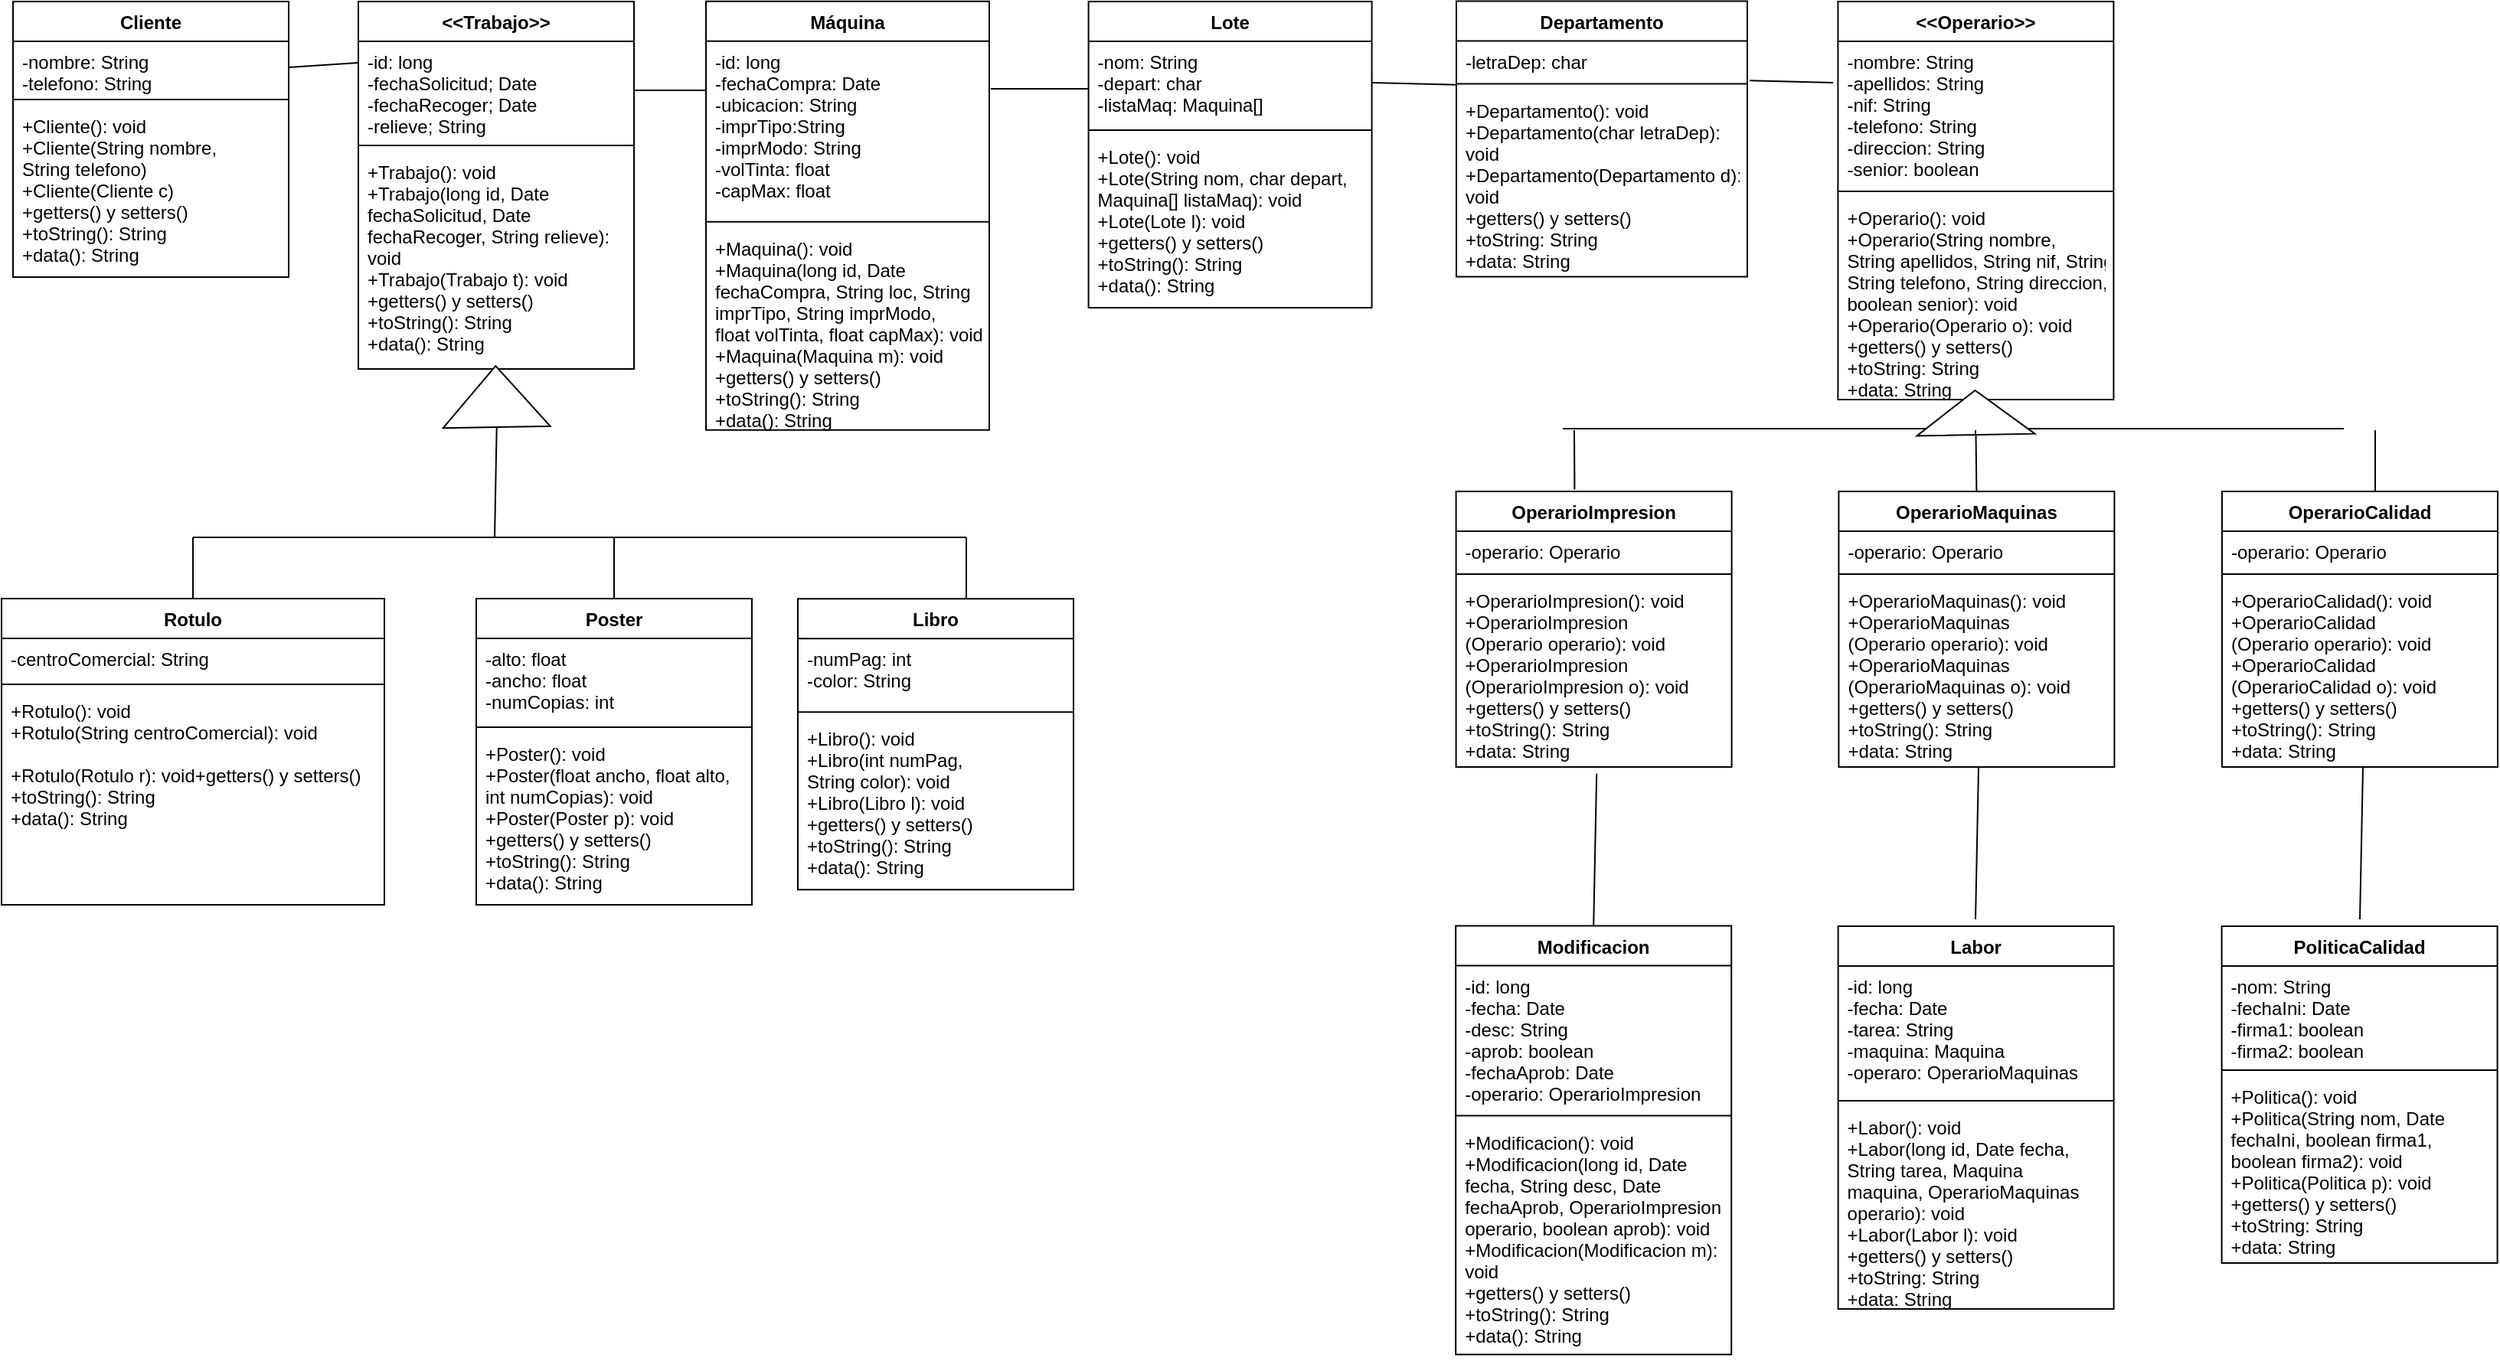 <mxfile version="12.1.3" type="github" pages="1">
  <diagram id="FINPR5G2HzoAXYaAKj14" name="Page-1">
    <mxGraphModel dx="740" dy="411" grid="1" gridSize="10" guides="1" tooltips="1" connect="1" arrows="1" fold="1" page="1" pageScale="1" pageWidth="1654" pageHeight="1169" math="0" shadow="0">
      <root>
        <mxCell id="0"/>
        <mxCell id="1" parent="0"/>
        <mxCell id="1oXscA4LE7z4bwvGvyT2-3" value="&lt;&lt;Trabajo&gt;&gt;" style="swimlane;fontStyle=1;align=center;verticalAlign=top;childLayout=stackLayout;horizontal=1;startSize=26;horizontalStack=0;resizeParent=1;resizeParentMax=0;resizeLast=0;collapsible=1;marginBottom=0;" parent="1" vertex="1">
          <mxGeometry x="243" y="10" width="180" height="240" as="geometry"/>
        </mxCell>
        <mxCell id="1oXscA4LE7z4bwvGvyT2-4" value="-id: long&#xa;-fechaSolicitud; Date&#xa;-fechaRecoger; Date&#xa;-relieve; String&#xa;" style="text;strokeColor=none;fillColor=none;align=left;verticalAlign=top;spacingLeft=4;spacingRight=4;overflow=hidden;rotatable=0;points=[[0,0.5],[1,0.5]];portConstraint=eastwest;" parent="1oXscA4LE7z4bwvGvyT2-3" vertex="1">
          <mxGeometry y="26" width="180" height="64" as="geometry"/>
        </mxCell>
        <mxCell id="1oXscA4LE7z4bwvGvyT2-5" value="" style="line;strokeWidth=1;fillColor=none;align=left;verticalAlign=middle;spacingTop=-1;spacingLeft=3;spacingRight=3;rotatable=0;labelPosition=right;points=[];portConstraint=eastwest;" parent="1oXscA4LE7z4bwvGvyT2-3" vertex="1">
          <mxGeometry y="90" width="180" height="8" as="geometry"/>
        </mxCell>
        <mxCell id="1oXscA4LE7z4bwvGvyT2-6" value="+Trabajo(): void&#xa;+Trabajo(long id, Date &#xa;fechaSolicitud, Date &#xa;fechaRecoger, String relieve): &#xa;void&#xa;+Trabajo(Trabajo t): void&#xa;+getters() y setters()&#xa;+toString(): String&#xa;+data(): String" style="text;strokeColor=none;fillColor=none;align=left;verticalAlign=top;spacingLeft=4;spacingRight=4;overflow=hidden;rotatable=0;points=[[0,0.5],[1,0.5]];portConstraint=eastwest;" parent="1oXscA4LE7z4bwvGvyT2-3" vertex="1">
          <mxGeometry y="98" width="180" height="142" as="geometry"/>
        </mxCell>
        <mxCell id="1oXscA4LE7z4bwvGvyT2-8" value="Rotulo" style="swimlane;fontStyle=1;align=center;verticalAlign=top;childLayout=stackLayout;horizontal=1;startSize=26;horizontalStack=0;resizeParent=1;resizeParentMax=0;resizeLast=0;collapsible=1;marginBottom=0;" parent="1" vertex="1">
          <mxGeometry x="10" y="400" width="250" height="200" as="geometry"/>
        </mxCell>
        <mxCell id="1oXscA4LE7z4bwvGvyT2-9" value="-centroComercial: String" style="text;strokeColor=none;fillColor=none;align=left;verticalAlign=top;spacingLeft=4;spacingRight=4;overflow=hidden;rotatable=0;points=[[0,0.5],[1,0.5]];portConstraint=eastwest;" parent="1oXscA4LE7z4bwvGvyT2-8" vertex="1">
          <mxGeometry y="26" width="250" height="26" as="geometry"/>
        </mxCell>
        <mxCell id="1oXscA4LE7z4bwvGvyT2-10" value="" style="line;strokeWidth=1;fillColor=none;align=left;verticalAlign=middle;spacingTop=-1;spacingLeft=3;spacingRight=3;rotatable=0;labelPosition=right;points=[];portConstraint=eastwest;" parent="1oXscA4LE7z4bwvGvyT2-8" vertex="1">
          <mxGeometry y="52" width="250" height="8" as="geometry"/>
        </mxCell>
        <mxCell id="1oXscA4LE7z4bwvGvyT2-11" value="+Rotulo(): void&#xa;+Rotulo(String centroComercial): void&#xa;&#xa;+Rotulo(Rotulo r): void+getters() y setters()&#xa;+toString(): String&#xa;+data(): String" style="text;strokeColor=none;fillColor=none;align=left;verticalAlign=top;spacingLeft=4;spacingRight=4;overflow=hidden;rotatable=0;points=[[0,0.5],[1,0.5]];portConstraint=eastwest;" parent="1oXscA4LE7z4bwvGvyT2-8" vertex="1">
          <mxGeometry y="60" width="250" height="140" as="geometry"/>
        </mxCell>
        <mxCell id="1oXscA4LE7z4bwvGvyT2-12" value="Poster&#xa;" style="swimlane;fontStyle=1;align=center;verticalAlign=top;childLayout=stackLayout;horizontal=1;startSize=26;horizontalStack=0;resizeParent=1;resizeParentMax=0;resizeLast=0;collapsible=1;marginBottom=0;" parent="1" vertex="1">
          <mxGeometry x="320" y="400" width="180" height="200" as="geometry"/>
        </mxCell>
        <mxCell id="1oXscA4LE7z4bwvGvyT2-13" value="-alto: float&#xa;-ancho: float&#xa;-numCopias: int" style="text;strokeColor=none;fillColor=none;align=left;verticalAlign=top;spacingLeft=4;spacingRight=4;overflow=hidden;rotatable=0;points=[[0,0.5],[1,0.5]];portConstraint=eastwest;" parent="1oXscA4LE7z4bwvGvyT2-12" vertex="1">
          <mxGeometry y="26" width="180" height="54" as="geometry"/>
        </mxCell>
        <mxCell id="1oXscA4LE7z4bwvGvyT2-14" value="" style="line;strokeWidth=1;fillColor=none;align=left;verticalAlign=middle;spacingTop=-1;spacingLeft=3;spacingRight=3;rotatable=0;labelPosition=right;points=[];portConstraint=eastwest;" parent="1oXscA4LE7z4bwvGvyT2-12" vertex="1">
          <mxGeometry y="80" width="180" height="8" as="geometry"/>
        </mxCell>
        <mxCell id="1oXscA4LE7z4bwvGvyT2-15" value="+Poster(): void&#xa;+Poster(float ancho, float alto,&#xa;int numCopias): void&#xa;+Poster(Poster p): void&#xa;+getters() y setters()&#xa;+toString(): String&#xa;+data(): String" style="text;strokeColor=none;fillColor=none;align=left;verticalAlign=top;spacingLeft=4;spacingRight=4;overflow=hidden;rotatable=0;points=[[0,0.5],[1,0.5]];portConstraint=eastwest;" parent="1oXscA4LE7z4bwvGvyT2-12" vertex="1">
          <mxGeometry y="88" width="180" height="112" as="geometry"/>
        </mxCell>
        <mxCell id="1oXscA4LE7z4bwvGvyT2-27" value="Cliente" style="swimlane;fontStyle=1;align=center;verticalAlign=top;childLayout=stackLayout;horizontal=1;startSize=26;horizontalStack=0;resizeParent=1;resizeParentMax=0;resizeLast=0;collapsible=1;marginBottom=0;" parent="1" vertex="1">
          <mxGeometry x="17.5" y="10" width="180" height="180" as="geometry"/>
        </mxCell>
        <mxCell id="1oXscA4LE7z4bwvGvyT2-31" value="-nombre: String&#xa;-telefono: String" style="text;strokeColor=none;fillColor=none;align=left;verticalAlign=top;spacingLeft=4;spacingRight=4;overflow=hidden;rotatable=0;points=[[0,0.5],[1,0.5]];portConstraint=eastwest;" parent="1oXscA4LE7z4bwvGvyT2-27" vertex="1">
          <mxGeometry y="26" width="180" height="34" as="geometry"/>
        </mxCell>
        <mxCell id="1oXscA4LE7z4bwvGvyT2-29" value="" style="line;strokeWidth=1;fillColor=none;align=left;verticalAlign=middle;spacingTop=-1;spacingLeft=3;spacingRight=3;rotatable=0;labelPosition=right;points=[];portConstraint=eastwest;" parent="1oXscA4LE7z4bwvGvyT2-27" vertex="1">
          <mxGeometry y="60" width="180" height="8" as="geometry"/>
        </mxCell>
        <mxCell id="1oXscA4LE7z4bwvGvyT2-30" value="+Cliente(): void&#xa;+Cliente(String nombre, &#xa;String telefono)&#xa;+Cliente(Cliente c)&#xa;+getters() y setters()&#xa;+toString(): String&#xa;+data(): String" style="text;strokeColor=none;fillColor=none;align=left;verticalAlign=top;spacingLeft=4;spacingRight=4;overflow=hidden;rotatable=0;points=[[0,0.5],[1,0.5]];portConstraint=eastwest;" parent="1oXscA4LE7z4bwvGvyT2-27" vertex="1">
          <mxGeometry y="68" width="180" height="112" as="geometry"/>
        </mxCell>
        <mxCell id="1oXscA4LE7z4bwvGvyT2-33" value="Máquina" style="swimlane;fontStyle=1;align=center;verticalAlign=top;childLayout=stackLayout;horizontal=1;startSize=26;horizontalStack=0;resizeParent=1;resizeParentMax=0;resizeLast=0;collapsible=1;marginBottom=0;" parent="1" vertex="1">
          <mxGeometry x="470" y="9.9" width="185" height="280" as="geometry"/>
        </mxCell>
        <mxCell id="1oXscA4LE7z4bwvGvyT2-34" value="-id: long&#xa;-fechaCompra: Date&#xa;-ubicacion: String&#xa;-imprTipo:String&#xa;-imprModo: String&#xa;-volTinta: float&#xa;-capMax: float&#xa;&#xa;&#xa;" style="text;strokeColor=none;fillColor=none;align=left;verticalAlign=top;spacingLeft=4;spacingRight=4;overflow=hidden;rotatable=0;points=[[0,0.5],[1,0.5]];portConstraint=eastwest;" parent="1oXscA4LE7z4bwvGvyT2-33" vertex="1">
          <mxGeometry y="26" width="185" height="114" as="geometry"/>
        </mxCell>
        <mxCell id="1oXscA4LE7z4bwvGvyT2-35" value="" style="line;strokeWidth=1;fillColor=none;align=left;verticalAlign=middle;spacingTop=-1;spacingLeft=3;spacingRight=3;rotatable=0;labelPosition=right;points=[];portConstraint=eastwest;" parent="1oXscA4LE7z4bwvGvyT2-33" vertex="1">
          <mxGeometry y="140" width="185" height="8" as="geometry"/>
        </mxCell>
        <mxCell id="1oXscA4LE7z4bwvGvyT2-36" value="+Maquina(): void&#xa;+Maquina(long id, Date &#xa;fechaCompra, String loc, String &#xa;imprTipo, String imprModo, &#xa;float volTinta, float capMax): void&#xa;+Maquina(Maquina m): void&#xa;+getters() y setters()&#xa;+toString(): String&#xa;+data(): String" style="text;strokeColor=none;fillColor=none;align=left;verticalAlign=top;spacingLeft=4;spacingRight=4;overflow=hidden;rotatable=0;points=[[0,0.5],[1,0.5]];portConstraint=eastwest;" parent="1oXscA4LE7z4bwvGvyT2-33" vertex="1">
          <mxGeometry y="148" width="185" height="132" as="geometry"/>
        </mxCell>
        <mxCell id="1oXscA4LE7z4bwvGvyT2-38" value="Lote" style="swimlane;fontStyle=1;align=center;verticalAlign=top;childLayout=stackLayout;horizontal=1;startSize=26;horizontalStack=0;resizeParent=1;resizeParentMax=0;resizeLast=0;collapsible=1;marginBottom=0;" parent="1" vertex="1">
          <mxGeometry x="719.8" y="10" width="185" height="200" as="geometry"/>
        </mxCell>
        <mxCell id="1oXscA4LE7z4bwvGvyT2-39" value="-nom: String&#xa;-depart: char&#xa;-listaMaq: Maquina[]" style="text;strokeColor=none;fillColor=none;align=left;verticalAlign=top;spacingLeft=4;spacingRight=4;overflow=hidden;rotatable=0;points=[[0,0.5],[1,0.5]];portConstraint=eastwest;" parent="1oXscA4LE7z4bwvGvyT2-38" vertex="1">
          <mxGeometry y="26" width="185" height="54" as="geometry"/>
        </mxCell>
        <mxCell id="1oXscA4LE7z4bwvGvyT2-40" value="" style="line;strokeWidth=1;fillColor=none;align=left;verticalAlign=middle;spacingTop=-1;spacingLeft=3;spacingRight=3;rotatable=0;labelPosition=right;points=[];portConstraint=eastwest;" parent="1oXscA4LE7z4bwvGvyT2-38" vertex="1">
          <mxGeometry y="80" width="185" height="8" as="geometry"/>
        </mxCell>
        <mxCell id="1oXscA4LE7z4bwvGvyT2-41" value="+Lote(): void&#xa;+Lote(String nom, char depart,&#xa;Maquina[] listaMaq): void&#xa;+Lote(Lote l): void&#xa;+getters() y setters()&#xa;+toString(): String&#xa;+data(): String" style="text;strokeColor=none;fillColor=none;align=left;verticalAlign=top;spacingLeft=4;spacingRight=4;overflow=hidden;rotatable=0;points=[[0,0.5],[1,0.5]];portConstraint=eastwest;" parent="1oXscA4LE7z4bwvGvyT2-38" vertex="1">
          <mxGeometry y="88" width="185" height="112" as="geometry"/>
        </mxCell>
        <mxCell id="B73v2lXdH34x8dakDg6a-5" value="Libro" style="swimlane;fontStyle=1;align=center;verticalAlign=top;childLayout=stackLayout;horizontal=1;startSize=26;horizontalStack=0;resizeParent=1;resizeParentMax=0;resizeLast=0;collapsible=1;marginBottom=0;" parent="1" vertex="1">
          <mxGeometry x="530" y="400.1" width="180" height="190" as="geometry"/>
        </mxCell>
        <mxCell id="B73v2lXdH34x8dakDg6a-6" value="-numPag: int&#xa;-color: String" style="text;strokeColor=none;fillColor=none;align=left;verticalAlign=top;spacingLeft=4;spacingRight=4;overflow=hidden;rotatable=0;points=[[0,0.5],[1,0.5]];portConstraint=eastwest;" parent="B73v2lXdH34x8dakDg6a-5" vertex="1">
          <mxGeometry y="26" width="180" height="44" as="geometry"/>
        </mxCell>
        <mxCell id="B73v2lXdH34x8dakDg6a-7" value="" style="line;strokeWidth=1;fillColor=none;align=left;verticalAlign=middle;spacingTop=-1;spacingLeft=3;spacingRight=3;rotatable=0;labelPosition=right;points=[];portConstraint=eastwest;" parent="B73v2lXdH34x8dakDg6a-5" vertex="1">
          <mxGeometry y="70" width="180" height="8" as="geometry"/>
        </mxCell>
        <mxCell id="B73v2lXdH34x8dakDg6a-8" value="+Libro(): void&#xa;+Libro(int numPag, &#xa;String color): void&#xa;+Libro(Libro l): void&#xa;+getters() y setters()&#xa;+toString(): String&#xa;+data(): String" style="text;strokeColor=none;fillColor=none;align=left;verticalAlign=top;spacingLeft=4;spacingRight=4;overflow=hidden;rotatable=0;points=[[0,0.5],[1,0.5]];portConstraint=eastwest;" parent="B73v2lXdH34x8dakDg6a-5" vertex="1">
          <mxGeometry y="78" width="180" height="112" as="geometry"/>
        </mxCell>
        <mxCell id="B73v2lXdH34x8dakDg6a-9" value="Departamento" style="swimlane;fontStyle=1;align=center;verticalAlign=top;childLayout=stackLayout;horizontal=1;startSize=26;horizontalStack=0;resizeParent=1;resizeParentMax=0;resizeLast=0;collapsible=1;marginBottom=0;" parent="1" vertex="1">
          <mxGeometry x="960" y="9.8" width="190" height="180" as="geometry"/>
        </mxCell>
        <mxCell id="B73v2lXdH34x8dakDg6a-10" value="-letraDep: char" style="text;strokeColor=none;fillColor=none;align=left;verticalAlign=top;spacingLeft=4;spacingRight=4;overflow=hidden;rotatable=0;points=[[0,0.5],[1,0.5]];portConstraint=eastwest;" parent="B73v2lXdH34x8dakDg6a-9" vertex="1">
          <mxGeometry y="26" width="190" height="24" as="geometry"/>
        </mxCell>
        <mxCell id="B73v2lXdH34x8dakDg6a-11" value="" style="line;strokeWidth=1;fillColor=none;align=left;verticalAlign=middle;spacingTop=-1;spacingLeft=3;spacingRight=3;rotatable=0;labelPosition=right;points=[];portConstraint=eastwest;" parent="B73v2lXdH34x8dakDg6a-9" vertex="1">
          <mxGeometry y="50" width="190" height="8" as="geometry"/>
        </mxCell>
        <mxCell id="B73v2lXdH34x8dakDg6a-12" value="+Departamento(): void&#xa;+Departamento(char letraDep):&#xa;void&#xa;+Departamento(Departamento d):&#xa;void&#xa;+getters() y setters()&#xa;+toString: String&#xa;+data: String" style="text;strokeColor=none;fillColor=none;align=left;verticalAlign=top;spacingLeft=4;spacingRight=4;overflow=hidden;rotatable=0;points=[[0,0.5],[1,0.5]];portConstraint=eastwest;" parent="B73v2lXdH34x8dakDg6a-9" vertex="1">
          <mxGeometry y="58" width="190" height="122" as="geometry"/>
        </mxCell>
        <mxCell id="B73v2lXdH34x8dakDg6a-13" value="&lt;&lt;Operario&gt;&gt;" style="swimlane;fontStyle=1;align=center;verticalAlign=top;childLayout=stackLayout;horizontal=1;startSize=26;horizontalStack=0;resizeParent=1;resizeParentMax=0;resizeLast=0;collapsible=1;marginBottom=0;" parent="1" vertex="1">
          <mxGeometry x="1209.2" y="10" width="180" height="260" as="geometry"/>
        </mxCell>
        <mxCell id="B73v2lXdH34x8dakDg6a-14" value="-nombre: String&#xa;-apellidos: String&#xa;-nif: String&#xa;-telefono: String&#xa;-direccion: String&#xa;-senior: boolean" style="text;strokeColor=none;fillColor=none;align=left;verticalAlign=top;spacingLeft=4;spacingRight=4;overflow=hidden;rotatable=0;points=[[0,0.5],[1,0.5]];portConstraint=eastwest;" parent="B73v2lXdH34x8dakDg6a-13" vertex="1">
          <mxGeometry y="26" width="180" height="94" as="geometry"/>
        </mxCell>
        <mxCell id="B73v2lXdH34x8dakDg6a-15" value="" style="line;strokeWidth=1;fillColor=none;align=left;verticalAlign=middle;spacingTop=-1;spacingLeft=3;spacingRight=3;rotatable=0;labelPosition=right;points=[];portConstraint=eastwest;" parent="B73v2lXdH34x8dakDg6a-13" vertex="1">
          <mxGeometry y="120" width="180" height="8" as="geometry"/>
        </mxCell>
        <mxCell id="B73v2lXdH34x8dakDg6a-16" value="+Operario(): void&#xa;+Operario(String nombre, &#xa;String apellidos, String nif, String&#xa;String telefono, String direccion,&#xa;boolean senior): void&#xa;+Operario(Operario o): void&#xa;+getters() y setters()&#xa;+toString: String&#xa;+data: String" style="text;strokeColor=none;fillColor=none;align=left;verticalAlign=top;spacingLeft=4;spacingRight=4;overflow=hidden;rotatable=0;points=[[0,0.5],[1,0.5]];portConstraint=eastwest;" parent="B73v2lXdH34x8dakDg6a-13" vertex="1">
          <mxGeometry y="128" width="180" height="132" as="geometry"/>
        </mxCell>
        <mxCell id="B73v2lXdH34x8dakDg6a-17" value="OperarioImpresion" style="swimlane;fontStyle=1;align=center;verticalAlign=top;childLayout=stackLayout;horizontal=1;startSize=26;horizontalStack=0;resizeParent=1;resizeParentMax=0;resizeLast=0;collapsible=1;marginBottom=0;" parent="1" vertex="1">
          <mxGeometry x="959.8" y="330" width="180" height="180" as="geometry"/>
        </mxCell>
        <mxCell id="B73v2lXdH34x8dakDg6a-18" value="-operario: Operario" style="text;strokeColor=none;fillColor=none;align=left;verticalAlign=top;spacingLeft=4;spacingRight=4;overflow=hidden;rotatable=0;points=[[0,0.5],[1,0.5]];portConstraint=eastwest;" parent="B73v2lXdH34x8dakDg6a-17" vertex="1">
          <mxGeometry y="26" width="180" height="24" as="geometry"/>
        </mxCell>
        <mxCell id="B73v2lXdH34x8dakDg6a-19" value="" style="line;strokeWidth=1;fillColor=none;align=left;verticalAlign=middle;spacingTop=-1;spacingLeft=3;spacingRight=3;rotatable=0;labelPosition=right;points=[];portConstraint=eastwest;" parent="B73v2lXdH34x8dakDg6a-17" vertex="1">
          <mxGeometry y="50" width="180" height="8" as="geometry"/>
        </mxCell>
        <mxCell id="B73v2lXdH34x8dakDg6a-20" value="+OperarioImpresion(): void&#xa;+OperarioImpresion&#xa;(Operario operario): void&#xa;+OperarioImpresion&#xa;(OperarioImpresion o): void&#xa;+getters() y setters()&#xa;+toString(): String&#xa;+data: String" style="text;strokeColor=none;fillColor=none;align=left;verticalAlign=top;spacingLeft=4;spacingRight=4;overflow=hidden;rotatable=0;points=[[0,0.5],[1,0.5]];portConstraint=eastwest;" parent="B73v2lXdH34x8dakDg6a-17" vertex="1">
          <mxGeometry y="58" width="180" height="122" as="geometry"/>
        </mxCell>
        <mxCell id="B73v2lXdH34x8dakDg6a-22" value="OperarioMaquinas" style="swimlane;fontStyle=1;align=center;verticalAlign=top;childLayout=stackLayout;horizontal=1;startSize=26;horizontalStack=0;resizeParent=1;resizeParentMax=0;resizeLast=0;collapsible=1;marginBottom=0;" parent="1" vertex="1">
          <mxGeometry x="1209.7" y="330" width="180" height="180" as="geometry"/>
        </mxCell>
        <mxCell id="B73v2lXdH34x8dakDg6a-23" value="-operario: Operario" style="text;strokeColor=none;fillColor=none;align=left;verticalAlign=top;spacingLeft=4;spacingRight=4;overflow=hidden;rotatable=0;points=[[0,0.5],[1,0.5]];portConstraint=eastwest;" parent="B73v2lXdH34x8dakDg6a-22" vertex="1">
          <mxGeometry y="26" width="180" height="24" as="geometry"/>
        </mxCell>
        <mxCell id="B73v2lXdH34x8dakDg6a-24" value="" style="line;strokeWidth=1;fillColor=none;align=left;verticalAlign=middle;spacingTop=-1;spacingLeft=3;spacingRight=3;rotatable=0;labelPosition=right;points=[];portConstraint=eastwest;" parent="B73v2lXdH34x8dakDg6a-22" vertex="1">
          <mxGeometry y="50" width="180" height="8" as="geometry"/>
        </mxCell>
        <mxCell id="B73v2lXdH34x8dakDg6a-25" value="+OperarioMaquinas(): void&#xa;+OperarioMaquinas&#xa;(Operario operario): void&#xa;+OperarioMaquinas&#xa;(OperarioMaquinas o): void&#xa;+getters() y setters()&#xa;+toString(): String&#xa;+data: String" style="text;strokeColor=none;fillColor=none;align=left;verticalAlign=top;spacingLeft=4;spacingRight=4;overflow=hidden;rotatable=0;points=[[0,0.5],[1,0.5]];portConstraint=eastwest;" parent="B73v2lXdH34x8dakDg6a-22" vertex="1">
          <mxGeometry y="58" width="180" height="122" as="geometry"/>
        </mxCell>
        <mxCell id="B73v2lXdH34x8dakDg6a-26" value="OperarioCalidad" style="swimlane;fontStyle=1;align=center;verticalAlign=top;childLayout=stackLayout;horizontal=1;startSize=26;horizontalStack=0;resizeParent=1;resizeParentMax=0;resizeLast=0;collapsible=1;marginBottom=0;" parent="1" vertex="1">
          <mxGeometry x="1460" y="330" width="180" height="180" as="geometry"/>
        </mxCell>
        <mxCell id="B73v2lXdH34x8dakDg6a-27" value="-operario: Operario" style="text;strokeColor=none;fillColor=none;align=left;verticalAlign=top;spacingLeft=4;spacingRight=4;overflow=hidden;rotatable=0;points=[[0,0.5],[1,0.5]];portConstraint=eastwest;" parent="B73v2lXdH34x8dakDg6a-26" vertex="1">
          <mxGeometry y="26" width="180" height="24" as="geometry"/>
        </mxCell>
        <mxCell id="B73v2lXdH34x8dakDg6a-28" value="" style="line;strokeWidth=1;fillColor=none;align=left;verticalAlign=middle;spacingTop=-1;spacingLeft=3;spacingRight=3;rotatable=0;labelPosition=right;points=[];portConstraint=eastwest;" parent="B73v2lXdH34x8dakDg6a-26" vertex="1">
          <mxGeometry y="50" width="180" height="8" as="geometry"/>
        </mxCell>
        <mxCell id="B73v2lXdH34x8dakDg6a-29" value="+OperarioCalidad(): void&#xa;+OperarioCalidad&#xa;(Operario operario): void&#xa;+OperarioCalidad&#xa;(OperarioCalidad o): void&#xa;+getters() y setters()&#xa;+toString(): String&#xa;+data: String" style="text;strokeColor=none;fillColor=none;align=left;verticalAlign=top;spacingLeft=4;spacingRight=4;overflow=hidden;rotatable=0;points=[[0,0.5],[1,0.5]];portConstraint=eastwest;" parent="B73v2lXdH34x8dakDg6a-26" vertex="1">
          <mxGeometry y="58" width="180" height="122" as="geometry"/>
        </mxCell>
        <mxCell id="B73v2lXdH34x8dakDg6a-30" value="Labor" style="swimlane;fontStyle=1;align=center;verticalAlign=top;childLayout=stackLayout;horizontal=1;startSize=26;horizontalStack=0;resizeParent=1;resizeParentMax=0;resizeLast=0;collapsible=1;marginBottom=0;" parent="1" vertex="1">
          <mxGeometry x="1209.3" y="614" width="180" height="250" as="geometry"/>
        </mxCell>
        <mxCell id="B73v2lXdH34x8dakDg6a-31" value="-id: long&#xa;-fecha: Date&#xa;-tarea: String&#xa;-maquina: Maquina&#xa;-operaro: OperarioMaquinas" style="text;strokeColor=none;fillColor=none;align=left;verticalAlign=top;spacingLeft=4;spacingRight=4;overflow=hidden;rotatable=0;points=[[0,0.5],[1,0.5]];portConstraint=eastwest;" parent="B73v2lXdH34x8dakDg6a-30" vertex="1">
          <mxGeometry y="26" width="180" height="84" as="geometry"/>
        </mxCell>
        <mxCell id="B73v2lXdH34x8dakDg6a-32" value="" style="line;strokeWidth=1;fillColor=none;align=left;verticalAlign=middle;spacingTop=-1;spacingLeft=3;spacingRight=3;rotatable=0;labelPosition=right;points=[];portConstraint=eastwest;" parent="B73v2lXdH34x8dakDg6a-30" vertex="1">
          <mxGeometry y="110" width="180" height="8" as="geometry"/>
        </mxCell>
        <mxCell id="B73v2lXdH34x8dakDg6a-33" value="+Labor(): void&#xa;+Labor(long id, Date fecha,&#xa;String tarea, Maquina &#xa;maquina, OperarioMaquinas &#xa;operario): void&#xa;+Labor(Labor l): void&#xa;+getters() y setters()&#xa;+toString: String&#xa;+data: String" style="text;strokeColor=none;fillColor=none;align=left;verticalAlign=top;spacingLeft=4;spacingRight=4;overflow=hidden;rotatable=0;points=[[0,0.5],[1,0.5]];portConstraint=eastwest;" parent="B73v2lXdH34x8dakDg6a-30" vertex="1">
          <mxGeometry y="118" width="180" height="132" as="geometry"/>
        </mxCell>
        <mxCell id="B73v2lXdH34x8dakDg6a-34" value="Modificacion" style="swimlane;fontStyle=1;align=center;verticalAlign=top;childLayout=stackLayout;horizontal=1;startSize=26;horizontalStack=0;resizeParent=1;resizeParentMax=0;resizeLast=0;collapsible=1;marginBottom=0;" parent="1" vertex="1">
          <mxGeometry x="959.6" y="613.8" width="180" height="280" as="geometry"/>
        </mxCell>
        <mxCell id="B73v2lXdH34x8dakDg6a-35" value="-id: long&#xa;-fecha: Date&#xa;-desc: String&#xa;-aprob: boolean&#xa;-fechaAprob: Date&#xa;-operario: OperarioImpresion" style="text;strokeColor=none;fillColor=none;align=left;verticalAlign=top;spacingLeft=4;spacingRight=4;overflow=hidden;rotatable=0;points=[[0,0.5],[1,0.5]];portConstraint=eastwest;" parent="B73v2lXdH34x8dakDg6a-34" vertex="1">
          <mxGeometry y="26" width="180" height="94" as="geometry"/>
        </mxCell>
        <mxCell id="B73v2lXdH34x8dakDg6a-36" value="" style="line;strokeWidth=1;fillColor=none;align=left;verticalAlign=middle;spacingTop=-1;spacingLeft=3;spacingRight=3;rotatable=0;labelPosition=right;points=[];portConstraint=eastwest;" parent="B73v2lXdH34x8dakDg6a-34" vertex="1">
          <mxGeometry y="120" width="180" height="8" as="geometry"/>
        </mxCell>
        <mxCell id="B73v2lXdH34x8dakDg6a-37" value="+Modificacion(): void&#xa;+Modificacion(long id, Date &#xa;fecha, String desc, Date &#xa;fechaAprob, OperarioImpresion&#xa;operario, boolean aprob): void&#xa;+Modificacion(Modificacion m):&#xa;void&#xa;+getters() y setters()&#xa;+toString(): String&#xa;+data(): String" style="text;strokeColor=none;fillColor=none;align=left;verticalAlign=top;spacingLeft=4;spacingRight=4;overflow=hidden;rotatable=0;points=[[0,0.5],[1,0.5]];portConstraint=eastwest;" parent="B73v2lXdH34x8dakDg6a-34" vertex="1">
          <mxGeometry y="128" width="180" height="152" as="geometry"/>
        </mxCell>
        <mxCell id="B73v2lXdH34x8dakDg6a-38" value="PoliticaCalidad" style="swimlane;fontStyle=1;align=center;verticalAlign=top;childLayout=stackLayout;horizontal=1;startSize=26;horizontalStack=0;resizeParent=1;resizeParentMax=0;resizeLast=0;collapsible=1;marginBottom=0;" parent="1" vertex="1">
          <mxGeometry x="1459.8" y="614" width="180" height="220" as="geometry"/>
        </mxCell>
        <mxCell id="B73v2lXdH34x8dakDg6a-39" value="-nom: String&#xa;-fechaIni: Date&#xa;-firma1: boolean&#xa;-firma2: boolean" style="text;strokeColor=none;fillColor=none;align=left;verticalAlign=top;spacingLeft=4;spacingRight=4;overflow=hidden;rotatable=0;points=[[0,0.5],[1,0.5]];portConstraint=eastwest;" parent="B73v2lXdH34x8dakDg6a-38" vertex="1">
          <mxGeometry y="26" width="180" height="64" as="geometry"/>
        </mxCell>
        <mxCell id="B73v2lXdH34x8dakDg6a-40" value="" style="line;strokeWidth=1;fillColor=none;align=left;verticalAlign=middle;spacingTop=-1;spacingLeft=3;spacingRight=3;rotatable=0;labelPosition=right;points=[];portConstraint=eastwest;" parent="B73v2lXdH34x8dakDg6a-38" vertex="1">
          <mxGeometry y="90" width="180" height="8" as="geometry"/>
        </mxCell>
        <mxCell id="B73v2lXdH34x8dakDg6a-41" value="+Politica(): void&#xa;+Politica(String nom, Date &#xa;fechaIni, boolean firma1,&#xa;boolean firma2): void&#xa;+Politica(Politica p): void&#xa;+getters() y setters()&#xa;+toString: String&#xa;+data: String " style="text;strokeColor=none;fillColor=none;align=left;verticalAlign=top;spacingLeft=4;spacingRight=4;overflow=hidden;rotatable=0;points=[[0,0.5],[1,0.5]];portConstraint=eastwest;" parent="B73v2lXdH34x8dakDg6a-38" vertex="1">
          <mxGeometry y="98" width="180" height="122" as="geometry"/>
        </mxCell>
        <mxCell id="B73v2lXdH34x8dakDg6a-47" value="" style="endArrow=none;html=1;entryX=0.491;entryY=1.007;entryDx=0;entryDy=0;entryPerimeter=0;" parent="1" source="N2AzNSkG_Cx-DgtH7He0-8" target="1oXscA4LE7z4bwvGvyT2-6" edge="1">
          <mxGeometry width="50" height="50" relative="1" as="geometry">
            <mxPoint x="332" y="360" as="sourcePoint"/>
            <mxPoint x="60" y="780" as="targetPoint"/>
          </mxGeometry>
        </mxCell>
        <mxCell id="B73v2lXdH34x8dakDg6a-48" value="" style="endArrow=none;html=1;" parent="1" edge="1">
          <mxGeometry width="50" height="50" relative="1" as="geometry">
            <mxPoint x="640" y="360" as="sourcePoint"/>
            <mxPoint x="135" y="360" as="targetPoint"/>
          </mxGeometry>
        </mxCell>
        <mxCell id="B73v2lXdH34x8dakDg6a-56" value="" style="endArrow=none;html=1;" parent="1" edge="1">
          <mxGeometry width="50" height="50" relative="1" as="geometry">
            <mxPoint x="1029.5" y="289" as="sourcePoint"/>
            <mxPoint x="1539.5" y="289" as="targetPoint"/>
          </mxGeometry>
        </mxCell>
        <mxCell id="B73v2lXdH34x8dakDg6a-57" value="" style="endArrow=none;html=1;" parent="1" source="N2AzNSkG_Cx-DgtH7He0-10" target="B73v2lXdH34x8dakDg6a-16" edge="1">
          <mxGeometry width="50" height="50" relative="1" as="geometry">
            <mxPoint x="1299" y="290" as="sourcePoint"/>
            <mxPoint x="1576" y="300" as="targetPoint"/>
          </mxGeometry>
        </mxCell>
        <mxCell id="N2AzNSkG_Cx-DgtH7He0-5" value="" style="endArrow=none;html=1;" parent="1" source="1oXscA4LE7z4bwvGvyT2-8" edge="1">
          <mxGeometry width="50" height="50" relative="1" as="geometry">
            <mxPoint x="57.5" y="410" as="sourcePoint"/>
            <mxPoint x="135" y="360" as="targetPoint"/>
          </mxGeometry>
        </mxCell>
        <mxCell id="N2AzNSkG_Cx-DgtH7He0-6" value="" style="endArrow=none;html=1;" parent="1" edge="1">
          <mxGeometry width="50" height="50" relative="1" as="geometry">
            <mxPoint x="410" y="400" as="sourcePoint"/>
            <mxPoint x="410" y="360" as="targetPoint"/>
          </mxGeometry>
        </mxCell>
        <mxCell id="N2AzNSkG_Cx-DgtH7He0-7" value="" style="endArrow=none;html=1;" parent="1" edge="1">
          <mxGeometry width="50" height="50" relative="1" as="geometry">
            <mxPoint x="640" y="400" as="sourcePoint"/>
            <mxPoint x="640" y="360" as="targetPoint"/>
          </mxGeometry>
        </mxCell>
        <mxCell id="N2AzNSkG_Cx-DgtH7He0-8" value="" style="triangle;whiteSpace=wrap;html=1;rotation=-91;" parent="1" vertex="1">
          <mxGeometry x="313" y="233" width="40" height="70" as="geometry"/>
        </mxCell>
        <mxCell id="N2AzNSkG_Cx-DgtH7He0-9" value="" style="endArrow=none;html=1;entryX=0;entryY=0.5;entryDx=0;entryDy=0;" parent="1" target="N2AzNSkG_Cx-DgtH7He0-8" edge="1">
          <mxGeometry width="50" height="50" relative="1" as="geometry">
            <mxPoint x="332" y="360" as="sourcePoint"/>
            <mxPoint x="331.38" y="250.994" as="targetPoint"/>
          </mxGeometry>
        </mxCell>
        <mxCell id="N2AzNSkG_Cx-DgtH7He0-13" value="" style="endArrow=none;html=1;exitX=0.43;exitY=-0.007;exitDx=0;exitDy=0;exitPerimeter=0;" parent="1" source="B73v2lXdH34x8dakDg6a-17" edge="1">
          <mxGeometry width="50" height="50" relative="1" as="geometry">
            <mxPoint x="1049.5" y="319.786" as="sourcePoint"/>
            <mxPoint x="1037" y="290" as="targetPoint"/>
          </mxGeometry>
        </mxCell>
        <mxCell id="N2AzNSkG_Cx-DgtH7He0-14" value="" style="endArrow=none;html=1;exitX=0.5;exitY=0;exitDx=0;exitDy=0;entryX=0;entryY=0.5;entryDx=0;entryDy=0;" parent="1" source="B73v2lXdH34x8dakDg6a-22" target="N2AzNSkG_Cx-DgtH7He0-10" edge="1">
          <mxGeometry width="50" height="50" relative="1" as="geometry">
            <mxPoint x="880" y="970" as="sourcePoint"/>
            <mxPoint x="1300" y="287.143" as="targetPoint"/>
          </mxGeometry>
        </mxCell>
        <mxCell id="N2AzNSkG_Cx-DgtH7He0-15" value="" style="endArrow=none;html=1;" parent="1" edge="1">
          <mxGeometry width="50" height="50" relative="1" as="geometry">
            <mxPoint x="1560" y="330" as="sourcePoint"/>
            <mxPoint x="1560" y="290" as="targetPoint"/>
          </mxGeometry>
        </mxCell>
        <mxCell id="N2AzNSkG_Cx-DgtH7He0-10" value="" style="triangle;whiteSpace=wrap;html=1;rotation=-91;" parent="1" vertex="1">
          <mxGeometry x="1284.5" y="240" width="29" height="77" as="geometry"/>
        </mxCell>
        <mxCell id="N2AzNSkG_Cx-DgtH7He0-16" value="" style="endArrow=none;html=1;" parent="1" target="N2AzNSkG_Cx-DgtH7He0-10" edge="1">
          <mxGeometry width="50" height="50" relative="1" as="geometry">
            <mxPoint x="1299" y="290" as="sourcePoint"/>
            <mxPoint x="1299.047" y="270" as="targetPoint"/>
          </mxGeometry>
        </mxCell>
        <mxCell id="N2AzNSkG_Cx-DgtH7He0-19" value="" style="endArrow=none;html=1;entryX=0.51;entryY=1.036;entryDx=0;entryDy=0;entryPerimeter=0;exitX=0.5;exitY=0;exitDx=0;exitDy=0;" parent="1" source="B73v2lXdH34x8dakDg6a-34" target="B73v2lXdH34x8dakDg6a-20" edge="1">
          <mxGeometry width="50" height="50" relative="1" as="geometry">
            <mxPoint x="650" y="970" as="sourcePoint"/>
            <mxPoint x="700" y="920" as="targetPoint"/>
          </mxGeometry>
        </mxCell>
        <mxCell id="N2AzNSkG_Cx-DgtH7He0-20" value="" style="endArrow=none;html=1;entryX=0.51;entryY=1.036;entryDx=0;entryDy=0;entryPerimeter=0;exitX=0.5;exitY=0;exitDx=0;exitDy=0;" parent="1" edge="1">
          <mxGeometry width="50" height="50" relative="1" as="geometry">
            <mxPoint x="1299" y="609.5" as="sourcePoint"/>
            <mxPoint x="1301.0" y="510.092" as="targetPoint"/>
          </mxGeometry>
        </mxCell>
        <mxCell id="N2AzNSkG_Cx-DgtH7He0-21" value="" style="endArrow=none;html=1;entryX=0.51;entryY=1.036;entryDx=0;entryDy=0;entryPerimeter=0;exitX=0.5;exitY=0;exitDx=0;exitDy=0;" parent="1" edge="1">
          <mxGeometry width="50" height="50" relative="1" as="geometry">
            <mxPoint x="1550" y="609.5" as="sourcePoint"/>
            <mxPoint x="1552.0" y="510.092" as="targetPoint"/>
          </mxGeometry>
        </mxCell>
        <mxCell id="N2AzNSkG_Cx-DgtH7He0-23" value="" style="endArrow=none;html=1;exitX=1;exitY=0.5;exitDx=0;exitDy=0;" parent="1" source="1oXscA4LE7z4bwvGvyT2-31" edge="1">
          <mxGeometry width="50" height="50" relative="1" as="geometry">
            <mxPoint x="220" y="110" as="sourcePoint"/>
            <mxPoint x="243" y="50" as="targetPoint"/>
          </mxGeometry>
        </mxCell>
        <mxCell id="N2AzNSkG_Cx-DgtH7He0-26" value="" style="endArrow=none;html=1;" parent="1" source="1oXscA4LE7z4bwvGvyT2-4" edge="1">
          <mxGeometry width="50" height="50" relative="1" as="geometry">
            <mxPoint x="450" y="60" as="sourcePoint"/>
            <mxPoint x="470" y="68" as="targetPoint"/>
          </mxGeometry>
        </mxCell>
        <mxCell id="N2AzNSkG_Cx-DgtH7He0-28" value="" style="endArrow=none;html=1;" parent="1" edge="1">
          <mxGeometry width="50" height="50" relative="1" as="geometry">
            <mxPoint x="656" y="67" as="sourcePoint"/>
            <mxPoint x="720" y="67" as="targetPoint"/>
          </mxGeometry>
        </mxCell>
        <mxCell id="N2AzNSkG_Cx-DgtH7He0-30" value="" style="endArrow=none;html=1;exitX=1;exitY=0.5;exitDx=0;exitDy=0;entryX=0.001;entryY=1.193;entryDx=0;entryDy=0;entryPerimeter=0;" parent="1" source="1oXscA4LE7z4bwvGvyT2-39" target="B73v2lXdH34x8dakDg6a-10" edge="1">
          <mxGeometry width="50" height="50" relative="1" as="geometry">
            <mxPoint x="930" y="70" as="sourcePoint"/>
            <mxPoint x="975.5" y="67" as="targetPoint"/>
          </mxGeometry>
        </mxCell>
        <mxCell id="N2AzNSkG_Cx-DgtH7He0-32" value="" style="endArrow=none;html=1;exitX=1.008;exitY=1.074;exitDx=0;exitDy=0;exitPerimeter=0;" parent="1" source="B73v2lXdH34x8dakDg6a-10" edge="1">
          <mxGeometry width="50" height="50" relative="1" as="geometry">
            <mxPoint x="1180" y="100" as="sourcePoint"/>
            <mxPoint x="1206" y="63" as="targetPoint"/>
          </mxGeometry>
        </mxCell>
      </root>
    </mxGraphModel>
  </diagram>
</mxfile>

